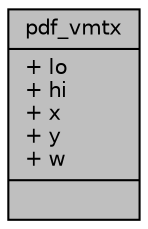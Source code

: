 digraph "pdf_vmtx"
{
 // LATEX_PDF_SIZE
  edge [fontname="Helvetica",fontsize="10",labelfontname="Helvetica",labelfontsize="10"];
  node [fontname="Helvetica",fontsize="10",shape=record];
  Node1 [label="{pdf_vmtx\n|+ lo\l+ hi\l+ x\l+ y\l+ w\l|}",height=0.2,width=0.4,color="black", fillcolor="grey75", style="filled", fontcolor="black",tooltip=" "];
}
